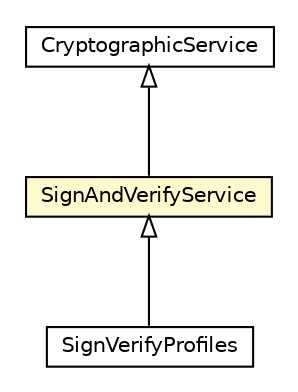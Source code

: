 #!/usr/local/bin/dot
#
# Class diagram 
# Generated by UMLGraph version R5_6-24-gf6e263 (http://www.umlgraph.org/)
#

digraph G {
	edge [fontname="Helvetica",fontsize=10,labelfontname="Helvetica",labelfontsize=10];
	node [fontname="Helvetica",fontsize=10,shape=plaintext];
	nodesep=0.25;
	ranksep=0.5;
	// org.universAAL.ontology.cryptographic.SignAndVerifyService
	c7557823 [label=<<table title="org.universAAL.ontology.cryptographic.SignAndVerifyService" border="0" cellborder="1" cellspacing="0" cellpadding="2" port="p" bgcolor="lemonChiffon" href="./SignAndVerifyService.html">
		<tr><td><table border="0" cellspacing="0" cellpadding="1">
<tr><td align="center" balign="center"> SignAndVerifyService </td></tr>
		</table></td></tr>
		</table>>, URL="./SignAndVerifyService.html", fontname="Helvetica", fontcolor="black", fontsize=10.0];
	// org.universAAL.ontology.cryptographic.CryptographicService
	c7557824 [label=<<table title="org.universAAL.ontology.cryptographic.CryptographicService" border="0" cellborder="1" cellspacing="0" cellpadding="2" port="p" href="./CryptographicService.html">
		<tr><td><table border="0" cellspacing="0" cellpadding="1">
<tr><td align="center" balign="center"> CryptographicService </td></tr>
		</table></td></tr>
		</table>>, URL="./CryptographicService.html", fontname="Helvetica", fontcolor="black", fontsize=10.0];
	// org.universAAL.security.cryptographic.services.SignVerifyProfiles
	c7558644 [label=<<table title="org.universAAL.security.cryptographic.services.SignVerifyProfiles" border="0" cellborder="1" cellspacing="0" cellpadding="2" port="p" href="../../security/cryptographic/services/SignVerifyProfiles.html">
		<tr><td><table border="0" cellspacing="0" cellpadding="1">
<tr><td align="center" balign="center"> SignVerifyProfiles </td></tr>
		</table></td></tr>
		</table>>, URL="../../security/cryptographic/services/SignVerifyProfiles.html", fontname="Helvetica", fontcolor="black", fontsize=10.0];
	//org.universAAL.ontology.cryptographic.SignAndVerifyService extends org.universAAL.ontology.cryptographic.CryptographicService
	c7557824:p -> c7557823:p [dir=back,arrowtail=empty];
	//org.universAAL.security.cryptographic.services.SignVerifyProfiles extends org.universAAL.ontology.cryptographic.SignAndVerifyService
	c7557823:p -> c7558644:p [dir=back,arrowtail=empty];
}

